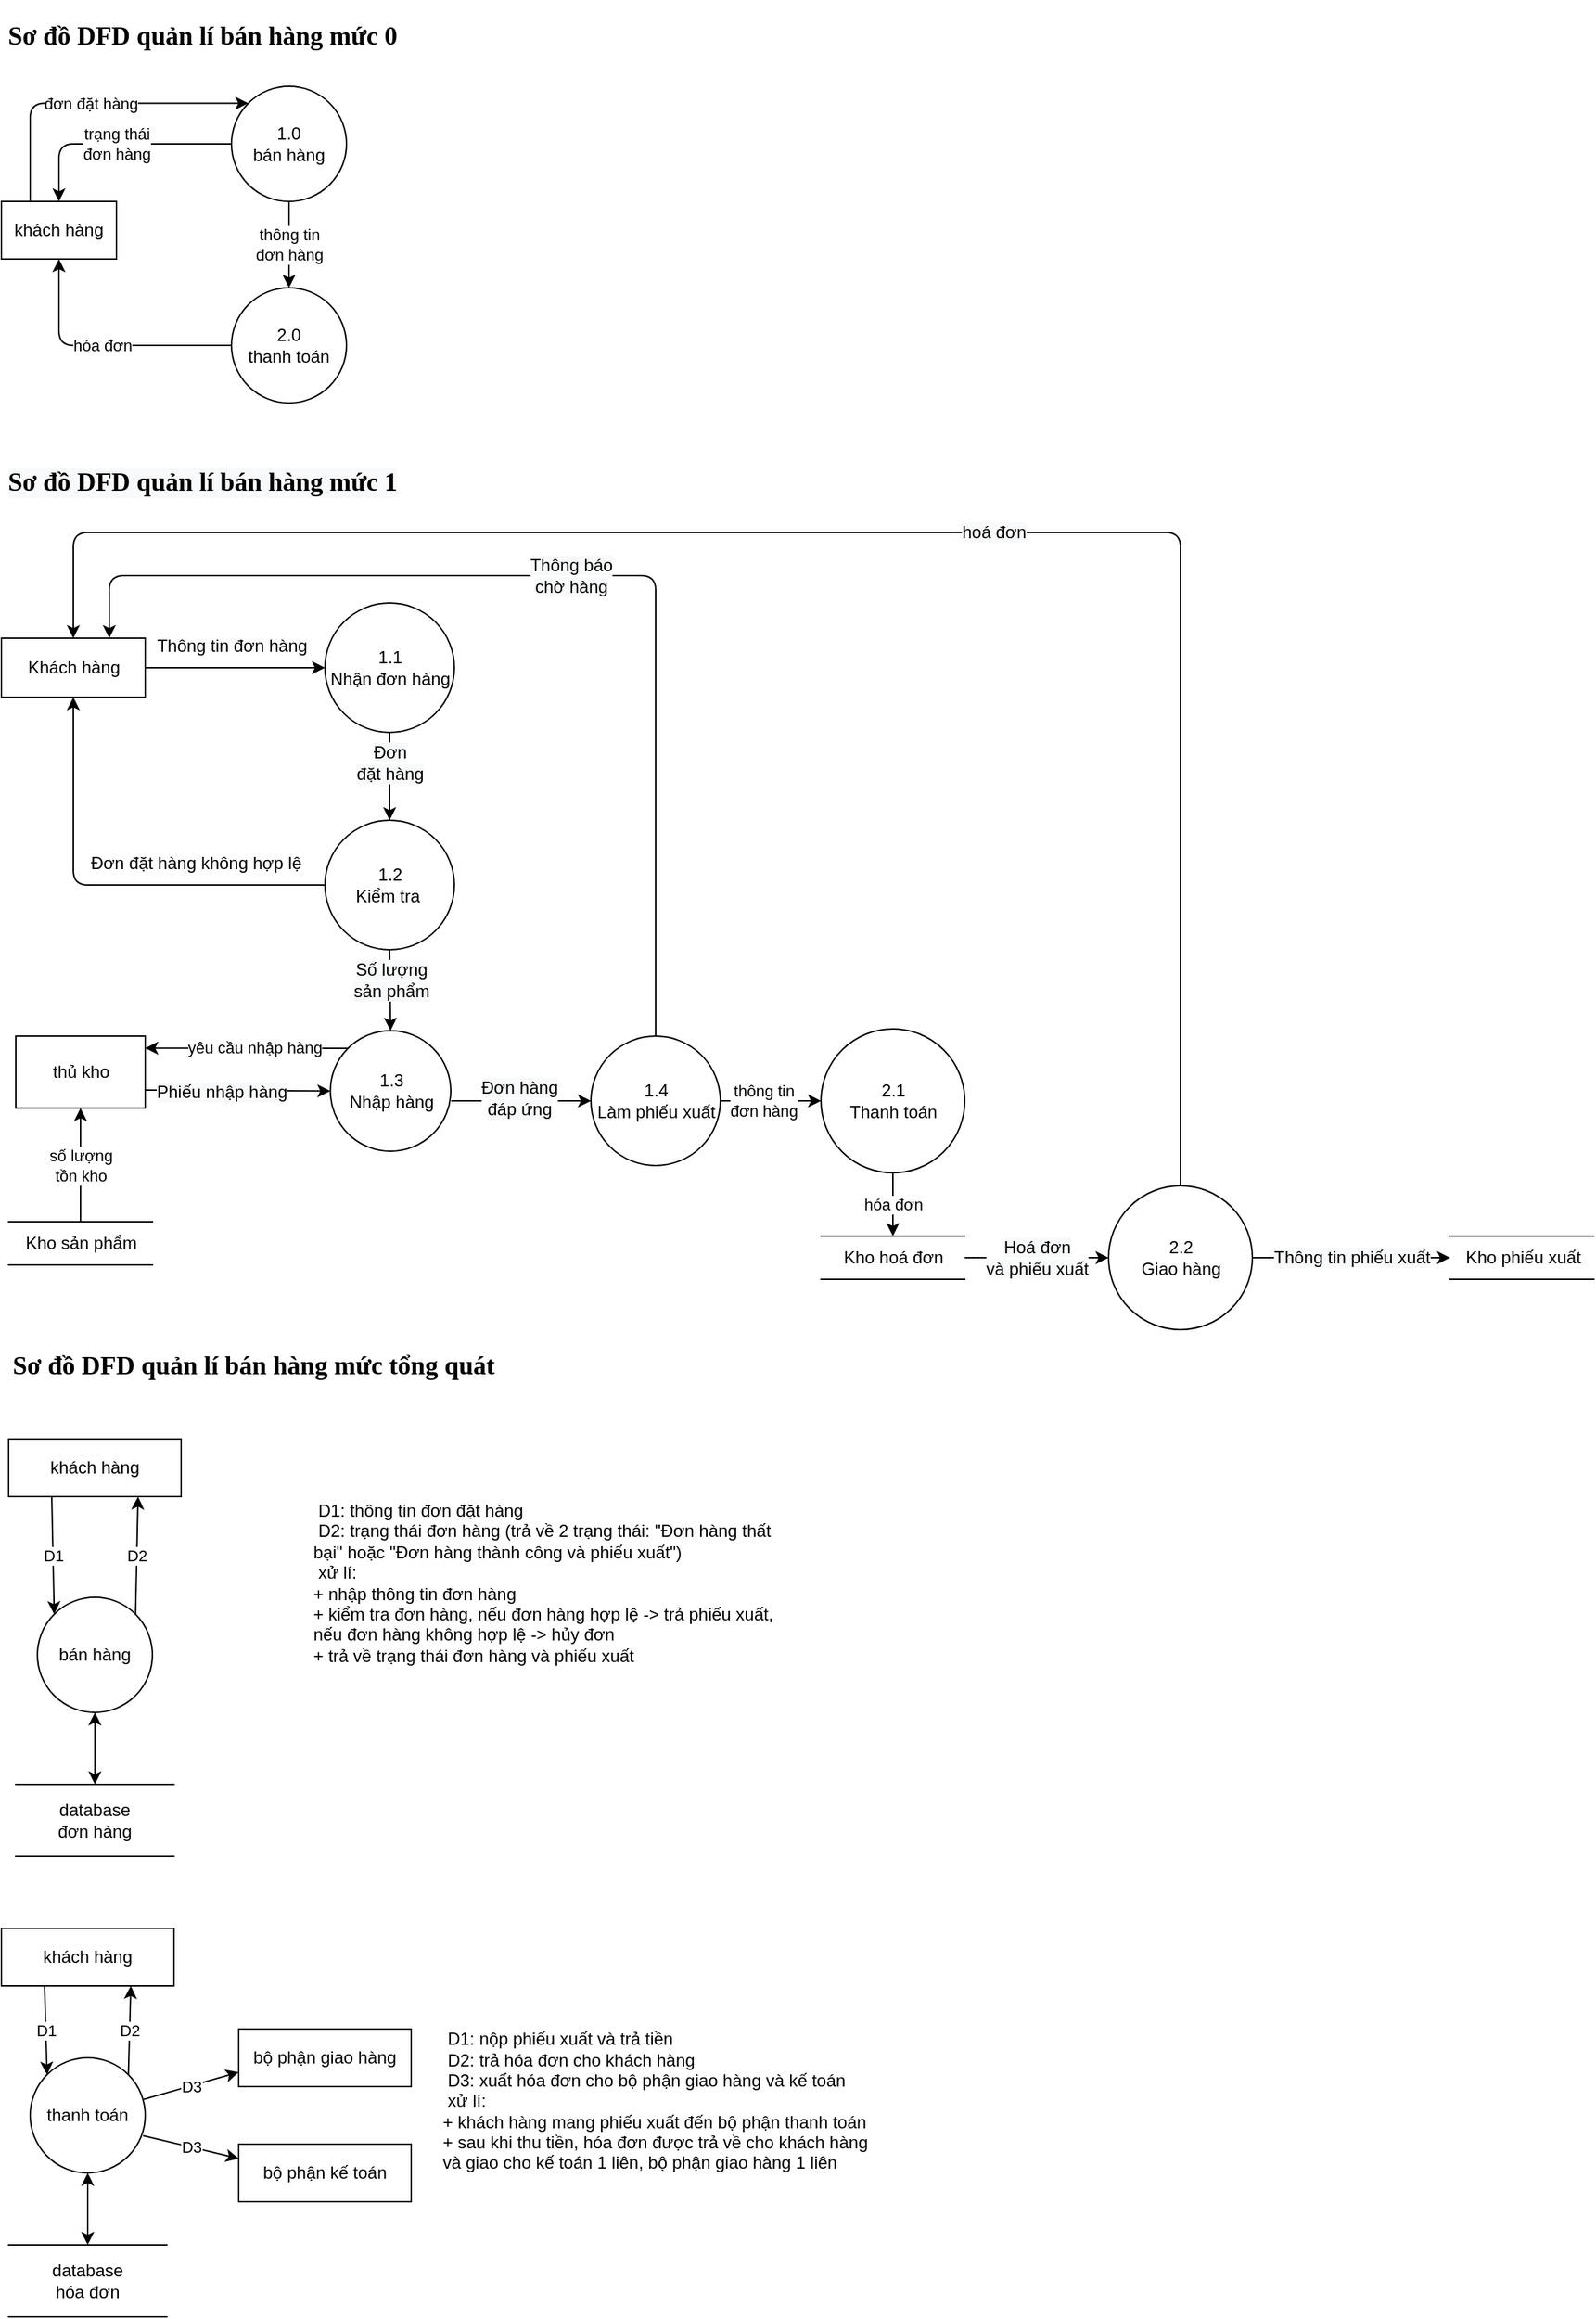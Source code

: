 <mxfile version="13.8.8" type="device" pages="2"><diagram id="dVIoN1nVZwSdm2kmiFdO" name="Page-1"><mxGraphModel dx="983" dy="660" grid="1" gridSize="10" guides="1" tooltips="1" connect="1" arrows="1" fold="1" page="1" pageScale="1" pageWidth="850" pageHeight="1100" math="0" shadow="0"><root><mxCell id="0"/><mxCell id="1" parent="0"/><mxCell id="P45PMPBpKvFGxYUUB0HV-1" value="Khách hàng" style="html=1;dashed=0;whitespace=wrap;" parent="1" vertex="1"><mxGeometry x="40" y="443.5" width="100" height="41" as="geometry"/></mxCell><mxCell id="P45PMPBpKvFGxYUUB0HV-2" value="1.1&lt;br&gt;Nhận đơn hàng" style="shape=ellipse;html=1;dashed=0;whitespace=wrap;aspect=fixed;perimeter=ellipsePerimeter;" parent="1" vertex="1"><mxGeometry x="265" y="419" width="90" height="90" as="geometry"/></mxCell><mxCell id="P45PMPBpKvFGxYUUB0HV-3" value="" style="endArrow=classic;html=1;exitX=1;exitY=0.5;exitDx=0;exitDy=0;entryX=0;entryY=0.5;entryDx=0;entryDy=0;" parent="1" source="P45PMPBpKvFGxYUUB0HV-1" target="P45PMPBpKvFGxYUUB0HV-2" edge="1"><mxGeometry width="50" height="50" relative="1" as="geometry"><mxPoint x="340" y="519" as="sourcePoint"/><mxPoint x="390" y="469" as="targetPoint"/></mxGeometry></mxCell><mxCell id="P45PMPBpKvFGxYUUB0HV-4" value="Thông tin đơn hàng" style="text;html=1;align=center;verticalAlign=middle;resizable=0;points=[];autosize=1;" parent="1" vertex="1"><mxGeometry x="140" y="439" width="120" height="20" as="geometry"/></mxCell><mxCell id="P45PMPBpKvFGxYUUB0HV-5" value="1.2&lt;br&gt;Kiểm tra&amp;nbsp;" style="shape=ellipse;html=1;dashed=0;whitespace=wrap;aspect=fixed;perimeter=ellipsePerimeter;" parent="1" vertex="1"><mxGeometry x="265" y="570" width="90" height="90" as="geometry"/></mxCell><mxCell id="P45PMPBpKvFGxYUUB0HV-6" value="" style="endArrow=classic;html=1;exitX=0.5;exitY=1;exitDx=0;exitDy=0;" parent="1" source="P45PMPBpKvFGxYUUB0HV-2" target="P45PMPBpKvFGxYUUB0HV-5" edge="1"><mxGeometry width="50" height="50" relative="1" as="geometry"><mxPoint x="430.03" y="520" as="sourcePoint"/><mxPoint x="455" y="554.23" as="targetPoint"/></mxGeometry></mxCell><mxCell id="n1yZakhPSZZIms9G2Caz-18" value="&lt;span style=&quot;font-size: 12px ; background-color: rgb(248 , 249 , 250)&quot;&gt;Đơn&lt;br&gt;đặt hàng&lt;/span&gt;" style="edgeLabel;html=1;align=center;verticalAlign=middle;resizable=0;points=[];" parent="P45PMPBpKvFGxYUUB0HV-6" vertex="1" connectable="0"><mxGeometry x="0.337" relative="1" as="geometry"><mxPoint y="-20" as="offset"/></mxGeometry></mxCell><mxCell id="P45PMPBpKvFGxYUUB0HV-8" value="" style="endArrow=classic;html=1;entryX=0.5;entryY=1;entryDx=0;entryDy=0;exitX=0;exitY=0.5;exitDx=0;exitDy=0;edgeStyle=orthogonalEdgeStyle;" parent="1" source="P45PMPBpKvFGxYUUB0HV-5" target="P45PMPBpKvFGxYUUB0HV-1" edge="1"><mxGeometry width="50" height="50" relative="1" as="geometry"><mxPoint x="410" y="609" as="sourcePoint"/><mxPoint x="460" y="559" as="targetPoint"/></mxGeometry></mxCell><mxCell id="P45PMPBpKvFGxYUUB0HV-9" value="Đơn đặt hàng không hợp lệ" style="text;html=1;align=center;verticalAlign=middle;resizable=0;points=[];autosize=1;" parent="1" vertex="1"><mxGeometry x="95" y="590" width="160" height="20" as="geometry"/></mxCell><mxCell id="P45PMPBpKvFGxYUUB0HV-10" value="" style="endArrow=classic;html=1;exitX=0.5;exitY=1;exitDx=0;exitDy=0;entryX=0.5;entryY=0;entryDx=0;entryDy=0;" parent="1" source="P45PMPBpKvFGxYUUB0HV-5" target="P45PMPBpKvFGxYUUB0HV-13" edge="1"><mxGeometry width="50" height="50" relative="1" as="geometry"><mxPoint x="410" y="739" as="sourcePoint"/><mxPoint x="375" y="809" as="targetPoint"/></mxGeometry></mxCell><mxCell id="n1yZakhPSZZIms9G2Caz-20" value="&lt;span style=&quot;font-size: 12px ; background-color: rgb(248 , 249 , 250)&quot;&gt;Số lượng&lt;br&gt;sản phẩm&lt;/span&gt;" style="edgeLabel;html=1;align=center;verticalAlign=middle;resizable=0;points=[];" parent="P45PMPBpKvFGxYUUB0HV-10" vertex="1" connectable="0"><mxGeometry x="0.255" y="1" relative="1" as="geometry"><mxPoint x="-1" y="-15" as="offset"/></mxGeometry></mxCell><mxCell id="P45PMPBpKvFGxYUUB0HV-11" value="Kho sản phẩm" style="html=1;dashed=0;whitespace=wrap;shape=partialRectangle;right=0;left=0;" parent="1" vertex="1"><mxGeometry x="45" y="849" width="100" height="30" as="geometry"/></mxCell><mxCell id="P45PMPBpKvFGxYUUB0HV-13" value="1.3&lt;br&gt;Nhập hàng" style="shape=ellipse;html=1;dashed=0;whitespace=wrap;aspect=fixed;perimeter=ellipsePerimeter;" parent="1" vertex="1"><mxGeometry x="268.75" y="716.25" width="83.75" height="83.75" as="geometry"/></mxCell><mxCell id="P45PMPBpKvFGxYUUB0HV-14" value="" style="endArrow=classic;html=1;exitX=1;exitY=0.75;exitDx=0;exitDy=0;entryX=0;entryY=0.5;entryDx=0;entryDy=0;" parent="1" source="n1yZakhPSZZIms9G2Caz-26" target="P45PMPBpKvFGxYUUB0HV-13" edge="1"><mxGeometry width="50" height="50" relative="1" as="geometry"><mxPoint x="320" y="869" as="sourcePoint"/><mxPoint x="280" y="763" as="targetPoint"/></mxGeometry></mxCell><mxCell id="n1yZakhPSZZIms9G2Caz-28" value="&lt;span style=&quot;font-size: 12px ; background-color: rgb(248 , 249 , 250)&quot;&gt;Phiếu nhập hàng&lt;/span&gt;" style="edgeLabel;html=1;align=center;verticalAlign=middle;resizable=0;points=[];rotation=0;" parent="P45PMPBpKvFGxYUUB0HV-14" vertex="1" connectable="0"><mxGeometry x="0.493" y="1" relative="1" as="geometry"><mxPoint x="-43.34" y="1.4" as="offset"/></mxGeometry></mxCell><mxCell id="P45PMPBpKvFGxYUUB0HV-17" value="" style="endArrow=classic;html=1;edgeStyle=orthogonalEdgeStyle;exitX=0.5;exitY=0;exitDx=0;exitDy=0;entryX=0.75;entryY=0;entryDx=0;entryDy=0;" parent="1" source="P45PMPBpKvFGxYUUB0HV-19" target="P45PMPBpKvFGxYUUB0HV-1" edge="1"><mxGeometry width="50" height="50" relative="1" as="geometry"><mxPoint x="490" y="889.0" as="sourcePoint"/><mxPoint x="110.0" y="443.5" as="targetPoint"/><Array as="points"><mxPoint x="495" y="400"/><mxPoint x="115" y="400"/></Array></mxGeometry></mxCell><mxCell id="n1yZakhPSZZIms9G2Caz-19" value="&lt;span style=&quot;font-size: 12px ; background-color: rgb(248 , 249 , 250)&quot;&gt;Thông báo&lt;br&gt;chờ hàng&lt;/span&gt;" style="edgeLabel;html=1;align=center;verticalAlign=middle;resizable=0;points=[];" parent="P45PMPBpKvFGxYUUB0HV-17" vertex="1" connectable="0"><mxGeometry x="0.092" relative="1" as="geometry"><mxPoint x="26.67" as="offset"/></mxGeometry></mxCell><mxCell id="P45PMPBpKvFGxYUUB0HV-19" value="1.4&lt;br&gt;Làm phiếu xuất" style="shape=ellipse;html=1;dashed=0;whitespace=wrap;aspect=fixed;perimeter=ellipsePerimeter;" parent="1" vertex="1"><mxGeometry x="450" y="720" width="90" height="90" as="geometry"/></mxCell><mxCell id="P45PMPBpKvFGxYUUB0HV-20" value="" style="endArrow=classic;html=1;entryX=0;entryY=0.5;entryDx=0;entryDy=0;exitX=1.004;exitY=0.582;exitDx=0;exitDy=0;edgeStyle=orthogonalEdgeStyle;exitPerimeter=0;" parent="1" source="P45PMPBpKvFGxYUUB0HV-13" target="P45PMPBpKvFGxYUUB0HV-19" edge="1"><mxGeometry width="50" height="50" relative="1" as="geometry"><mxPoint x="440" y="799" as="sourcePoint"/><mxPoint x="490" y="749" as="targetPoint"/></mxGeometry></mxCell><mxCell id="n1yZakhPSZZIms9G2Caz-21" value="&lt;span style=&quot;font-size: 12px ; background-color: rgb(248 , 249 , 250)&quot;&gt;Đơn hàng&lt;br&gt;đáp ứng&lt;/span&gt;" style="edgeLabel;html=1;align=center;verticalAlign=middle;resizable=0;points=[];" parent="P45PMPBpKvFGxYUUB0HV-20" vertex="1" connectable="0"><mxGeometry x="-0.481" y="2" relative="1" as="geometry"><mxPoint x="22.16" y="-0.17" as="offset"/></mxGeometry></mxCell><mxCell id="P45PMPBpKvFGxYUUB0HV-24" value="2.1&lt;br&gt;Thanh toán" style="shape=ellipse;html=1;dashed=0;whitespace=wrap;aspect=fixed;perimeter=ellipsePerimeter;" parent="1" vertex="1"><mxGeometry x="610" y="715" width="100" height="100" as="geometry"/></mxCell><mxCell id="P45PMPBpKvFGxYUUB0HV-27" value="Kho hoá đơn" style="html=1;dashed=0;whitespace=wrap;shape=partialRectangle;right=0;left=0;" parent="1" vertex="1"><mxGeometry x="610" y="859" width="100" height="30" as="geometry"/></mxCell><mxCell id="P45PMPBpKvFGxYUUB0HV-28" value="hóa đơn" style="endArrow=classic;html=1;entryX=0.5;entryY=0;entryDx=0;entryDy=0;exitX=0.5;exitY=1;exitDx=0;exitDy=0;" parent="1" source="P45PMPBpKvFGxYUUB0HV-24" target="P45PMPBpKvFGxYUUB0HV-27" edge="1"><mxGeometry width="50" height="50" relative="1" as="geometry"><mxPoint x="720" y="789" as="sourcePoint"/><mxPoint x="850" y="859" as="targetPoint"/></mxGeometry></mxCell><mxCell id="P45PMPBpKvFGxYUUB0HV-29" value="2.2&lt;br&gt;Giao hàng" style="shape=ellipse;html=1;dashed=0;whitespace=wrap;aspect=fixed;perimeter=ellipsePerimeter;" parent="1" vertex="1"><mxGeometry x="810" y="824" width="100" height="100" as="geometry"/></mxCell><mxCell id="P45PMPBpKvFGxYUUB0HV-31" value="&lt;span style=&quot;color: rgb(0 , 0 , 0) ; font-family: &amp;#34;helvetica&amp;#34; ; font-size: 12px ; font-style: normal ; font-weight: 400 ; letter-spacing: normal ; text-align: center ; text-indent: 0px ; text-transform: none ; word-spacing: 0px ; background-color: rgb(248 , 249 , 250) ; display: inline ; float: none&quot;&gt;Hoá đơn&lt;br&gt;và phiếu xuất&lt;/span&gt;" style="endArrow=classic;html=1;exitX=1;exitY=0.5;exitDx=0;exitDy=0;entryX=0;entryY=0.5;entryDx=0;entryDy=0;" parent="1" source="P45PMPBpKvFGxYUUB0HV-27" target="P45PMPBpKvFGxYUUB0HV-29" edge="1"><mxGeometry width="50" height="50" relative="1" as="geometry"><mxPoint x="840" y="899" as="sourcePoint"/><mxPoint x="821.147" y="862.516" as="targetPoint"/></mxGeometry></mxCell><mxCell id="P45PMPBpKvFGxYUUB0HV-35" value="Kho phiếu xuất" style="html=1;dashed=0;whitespace=wrap;shape=partialRectangle;right=0;left=0;" parent="1" vertex="1"><mxGeometry x="1047.5" y="859" width="100" height="30" as="geometry"/></mxCell><mxCell id="P45PMPBpKvFGxYUUB0HV-36" value="&lt;span style=&quot;font-size: 12px ; background-color: rgb(248 , 249 , 250)&quot;&gt;Thông tin phiếu xuất&lt;/span&gt;" style="endArrow=classic;html=1;entryX=0;entryY=0.5;entryDx=0;entryDy=0;" parent="1" source="P45PMPBpKvFGxYUUB0HV-29" target="P45PMPBpKvFGxYUUB0HV-35" edge="1"><mxGeometry width="50" height="50" relative="1" as="geometry"><mxPoint x="810" y="899" as="sourcePoint"/><mxPoint x="860" y="849" as="targetPoint"/></mxGeometry></mxCell><mxCell id="P45PMPBpKvFGxYUUB0HV-37" value="" style="endArrow=classic;html=1;edgeStyle=orthogonalEdgeStyle;exitX=0.5;exitY=0;exitDx=0;exitDy=0;entryX=0.5;entryY=0;entryDx=0;entryDy=0;" parent="1" source="P45PMPBpKvFGxYUUB0HV-29" target="P45PMPBpKvFGxYUUB0HV-1" edge="1"><mxGeometry width="50" height="50" relative="1" as="geometry"><mxPoint x="930" y="789" as="sourcePoint"/><mxPoint x="620" y="459" as="targetPoint"/><Array as="points"><mxPoint x="860" y="370"/><mxPoint x="90" y="370"/></Array></mxGeometry></mxCell><mxCell id="n1yZakhPSZZIms9G2Caz-22" value="&lt;span style=&quot;font-size: 12px ; background-color: rgb(248 , 249 , 250)&quot;&gt;hoá đơn&lt;/span&gt;" style="edgeLabel;html=1;align=center;verticalAlign=middle;resizable=0;points=[];" parent="P45PMPBpKvFGxYUUB0HV-37" vertex="1" connectable="0"><mxGeometry x="-0.124" y="3" relative="1" as="geometry"><mxPoint x="-15.43" y="-3" as="offset"/></mxGeometry></mxCell><mxCell id="P45PMPBpKvFGxYUUB0HV-39" style="edgeStyle=orthogonalEdgeStyle;rounded=0;orthogonalLoop=1;jettySize=auto;html=1;exitX=0.5;exitY=1;exitDx=0;exitDy=0;" parent="1" source="P45PMPBpKvFGxYUUB0HV-19" target="P45PMPBpKvFGxYUUB0HV-19" edge="1"><mxGeometry relative="1" as="geometry"/></mxCell><mxCell id="QkppPAhEAZkR_xWDi-ei-34" value="&lt;h3&gt;&lt;font face=&quot;Times New Roman&quot; style=&quot;font-size: 18px&quot;&gt;Sơ đồ DFD quản lí bán hàng mức tổng quát&lt;/font&gt;&lt;/h3&gt;" style="text;html=1;align=center;verticalAlign=middle;resizable=0;points=[];autosize=1;" parent="1" vertex="1"><mxGeometry x="40" y="924" width="350" height="50" as="geometry"/></mxCell><mxCell id="n1yZakhPSZZIms9G2Caz-4" value="khách hàng" style="rounded=0;whiteSpace=wrap;html=1;" parent="1" vertex="1"><mxGeometry x="40" y="140" width="80" height="40" as="geometry"/></mxCell><mxCell id="n1yZakhPSZZIms9G2Caz-5" value="1.0&lt;br&gt;bán hàng" style="ellipse;whiteSpace=wrap;html=1;aspect=fixed;" parent="1" vertex="1"><mxGeometry x="200" y="60" width="80" height="80" as="geometry"/></mxCell><mxCell id="n1yZakhPSZZIms9G2Caz-6" value="2.0&lt;br&gt;thanh toán" style="ellipse;whiteSpace=wrap;html=1;aspect=fixed;" parent="1" vertex="1"><mxGeometry x="200" y="200" width="80" height="80" as="geometry"/></mxCell><mxCell id="n1yZakhPSZZIms9G2Caz-7" value="đơn đặt hàng" style="endArrow=classic;html=1;exitX=0.25;exitY=0;exitDx=0;exitDy=0;entryX=0;entryY=0;entryDx=0;entryDy=0;edgeStyle=orthogonalEdgeStyle;" parent="1" source="n1yZakhPSZZIms9G2Caz-4" target="n1yZakhPSZZIms9G2Caz-5" edge="1"><mxGeometry width="50" height="50" relative="1" as="geometry"><mxPoint x="390" y="190" as="sourcePoint"/><mxPoint x="440" y="140" as="targetPoint"/></mxGeometry></mxCell><mxCell id="n1yZakhPSZZIms9G2Caz-8" value="" style="endArrow=classic;html=1;exitX=0.5;exitY=1;exitDx=0;exitDy=0;entryX=0.5;entryY=0;entryDx=0;entryDy=0;" parent="1" source="n1yZakhPSZZIms9G2Caz-5" target="n1yZakhPSZZIms9G2Caz-6" edge="1"><mxGeometry width="50" height="50" relative="1" as="geometry"><mxPoint x="400" y="110" as="sourcePoint"/><mxPoint x="450" y="60" as="targetPoint"/></mxGeometry></mxCell><mxCell id="n1yZakhPSZZIms9G2Caz-9" value="thông tin&lt;br&gt;đơn hàng" style="edgeLabel;html=1;align=center;verticalAlign=middle;resizable=0;points=[];" parent="n1yZakhPSZZIms9G2Caz-8" vertex="1" connectable="0"><mxGeometry x="-0.312" y="1" relative="1" as="geometry"><mxPoint x="-1" y="9.17" as="offset"/></mxGeometry></mxCell><mxCell id="n1yZakhPSZZIms9G2Caz-10" value="hóa đơn" style="endArrow=classic;html=1;exitX=0;exitY=0.5;exitDx=0;exitDy=0;entryX=0.5;entryY=1;entryDx=0;entryDy=0;edgeStyle=orthogonalEdgeStyle;" parent="1" source="n1yZakhPSZZIms9G2Caz-6" target="n1yZakhPSZZIms9G2Caz-4" edge="1"><mxGeometry width="50" height="50" relative="1" as="geometry"><mxPoint x="400" y="180" as="sourcePoint"/><mxPoint x="450" y="130" as="targetPoint"/></mxGeometry></mxCell><mxCell id="n1yZakhPSZZIms9G2Caz-16" value="&lt;h3&gt;&lt;font face=&quot;Times New Roman&quot; style=&quot;font-size: 18px&quot;&gt;Sơ đồ DFD quản lí bán hàng mức 0&lt;/font&gt;&lt;/h3&gt;" style="text;html=1;strokeColor=none;fillColor=none;align=center;verticalAlign=middle;whiteSpace=wrap;rounded=0;" parent="1" vertex="1"><mxGeometry x="40" y="10" width="280" height="30" as="geometry"/></mxCell><mxCell id="n1yZakhPSZZIms9G2Caz-17" value="&#10;&#10;&lt;h3 style=&quot;color: rgb(0, 0, 0); font-family: helvetica; font-style: normal; letter-spacing: normal; text-align: center; text-indent: 0px; text-transform: none; word-spacing: 0px; background-color: rgb(248, 249, 250);&quot;&gt;&lt;font face=&quot;Times New Roman&quot; style=&quot;font-size: 18px&quot;&gt;Sơ đồ DFD quản lí bán hàng mức 1&lt;/font&gt;&lt;/h3&gt;&#10;&#10;" style="text;html=1;strokeColor=none;fillColor=none;align=center;verticalAlign=middle;whiteSpace=wrap;rounded=0;" parent="1" vertex="1"><mxGeometry x="40" y="320" width="280" height="30" as="geometry"/></mxCell><mxCell id="n1yZakhPSZZIms9G2Caz-26" value="thủ kho" style="html=1;dashed=0;whitespace=wrap;" parent="1" vertex="1"><mxGeometry x="50" y="720" width="90" height="50" as="geometry"/></mxCell><mxCell id="n1yZakhPSZZIms9G2Caz-29" value="yêu cầu nhập hàng" style="endArrow=classic;html=1;exitX=0;exitY=0;exitDx=0;exitDy=0;entryX=1;entryY=0.167;entryDx=0;entryDy=0;entryPerimeter=0;" parent="1" source="P45PMPBpKvFGxYUUB0HV-13" target="n1yZakhPSZZIms9G2Caz-26" edge="1"><mxGeometry x="-0.069" width="50" height="50" relative="1" as="geometry"><mxPoint x="360" y="820" as="sourcePoint"/><mxPoint x="140" y="740" as="targetPoint"/><mxPoint as="offset"/></mxGeometry></mxCell><mxCell id="n1yZakhPSZZIms9G2Caz-31" value="số lượng&lt;br&gt;tồn kho" style="endArrow=classic;html=1;exitX=0.5;exitY=0;exitDx=0;exitDy=0;entryX=0.5;entryY=1;entryDx=0;entryDy=0;" parent="1" source="P45PMPBpKvFGxYUUB0HV-11" target="n1yZakhPSZZIms9G2Caz-26" edge="1"><mxGeometry width="50" height="50" relative="1" as="geometry"><mxPoint x="360" y="820" as="sourcePoint"/><mxPoint x="410" y="770" as="targetPoint"/></mxGeometry></mxCell><mxCell id="n1yZakhPSZZIms9G2Caz-32" value="" style="endArrow=classic;html=1;exitX=1;exitY=0.5;exitDx=0;exitDy=0;entryX=0;entryY=0.5;entryDx=0;entryDy=0;" parent="1" source="P45PMPBpKvFGxYUUB0HV-19" target="P45PMPBpKvFGxYUUB0HV-24" edge="1"><mxGeometry width="50" height="50" relative="1" as="geometry"><mxPoint x="600" y="640" as="sourcePoint"/><mxPoint x="650" y="590" as="targetPoint"/></mxGeometry></mxCell><mxCell id="n1yZakhPSZZIms9G2Caz-33" value="thông tin&lt;br&gt;đơn hàng" style="edgeLabel;html=1;align=center;verticalAlign=middle;resizable=0;points=[];" parent="n1yZakhPSZZIms9G2Caz-32" vertex="1" connectable="0"><mxGeometry x="-0.312" y="2" relative="1" as="geometry"><mxPoint x="5.83" y="2" as="offset"/></mxGeometry></mxCell><mxCell id="jiCYqXtaMrhPEBBAPTYI-1" value="trạng thái&lt;br&gt;đơn hàng" style="endArrow=classic;html=1;exitX=0;exitY=0.5;exitDx=0;exitDy=0;entryX=0.5;entryY=0;entryDx=0;entryDy=0;edgeStyle=orthogonalEdgeStyle;" edge="1" parent="1" source="n1yZakhPSZZIms9G2Caz-5" target="n1yZakhPSZZIms9G2Caz-4"><mxGeometry width="50" height="50" relative="1" as="geometry"><mxPoint x="330" y="270" as="sourcePoint"/><mxPoint x="380" y="220" as="targetPoint"/></mxGeometry></mxCell><mxCell id="jiCYqXtaMrhPEBBAPTYI-4" value="khách hàng" style="rounded=0;whiteSpace=wrap;html=1;" vertex="1" parent="1"><mxGeometry x="45" y="1000" width="120" height="40" as="geometry"/></mxCell><mxCell id="jiCYqXtaMrhPEBBAPTYI-5" value="bán hàng" style="ellipse;whiteSpace=wrap;html=1;aspect=fixed;" vertex="1" parent="1"><mxGeometry x="65" y="1110" width="80" height="80" as="geometry"/></mxCell><mxCell id="jiCYqXtaMrhPEBBAPTYI-6" value="D1" style="endArrow=classic;html=1;exitX=0.25;exitY=1;exitDx=0;exitDy=0;entryX=0;entryY=0;entryDx=0;entryDy=0;" edge="1" parent="1" source="jiCYqXtaMrhPEBBAPTYI-4" target="jiCYqXtaMrhPEBBAPTYI-5"><mxGeometry width="50" height="50" relative="1" as="geometry"><mxPoint x="135" y="1190" as="sourcePoint"/><mxPoint x="185" y="1140" as="targetPoint"/></mxGeometry></mxCell><mxCell id="jiCYqXtaMrhPEBBAPTYI-7" value="D2" style="endArrow=classic;html=1;exitX=1;exitY=0;exitDx=0;exitDy=0;entryX=0.75;entryY=1;entryDx=0;entryDy=0;" edge="1" parent="1" source="jiCYqXtaMrhPEBBAPTYI-5" target="jiCYqXtaMrhPEBBAPTYI-4"><mxGeometry width="50" height="50" relative="1" as="geometry"><mxPoint x="135" y="1190" as="sourcePoint"/><mxPoint x="185" y="1140" as="targetPoint"/></mxGeometry></mxCell><mxCell id="jiCYqXtaMrhPEBBAPTYI-8" value="&amp;nbsp;D1: thông tin đơn đặt hàng&lt;br&gt;&amp;nbsp;D2: trạng thái đơn hàng (trả về 2 trạng thái: &quot;Đơn hàng thất bại&quot; hoặc &quot;Đơn hàng thành công và phiếu xuất&quot;)&lt;br&gt;&amp;nbsp;xử lí:&lt;br&gt;+ nhập thông tin đơn hàng&lt;br&gt;+ kiểm tra đơn hàng, nếu đơn hàng hợp lệ -&amp;gt; trả phiếu xuất, nếu đơn hàng không hợp lệ -&amp;gt; hủy đơn&lt;br&gt;+ trả về trạng thái đơn hàng và phiếu xuất" style="text;html=1;strokeColor=none;fillColor=none;align=left;verticalAlign=middle;whiteSpace=wrap;rounded=0;" vertex="1" parent="1"><mxGeometry x="255" y="1010" width="340" height="180" as="geometry"/></mxCell><mxCell id="jiCYqXtaMrhPEBBAPTYI-9" value="database&lt;br&gt;đơn hàng" style="shape=partialRectangle;whiteSpace=wrap;html=1;left=0;right=0;fillColor=none;" vertex="1" parent="1"><mxGeometry x="50" y="1240" width="110" height="50" as="geometry"/></mxCell><mxCell id="jiCYqXtaMrhPEBBAPTYI-10" value="" style="endArrow=classic;startArrow=classic;html=1;exitX=0.5;exitY=0;exitDx=0;exitDy=0;entryX=0.5;entryY=1;entryDx=0;entryDy=0;" edge="1" parent="1" source="jiCYqXtaMrhPEBBAPTYI-9" target="jiCYqXtaMrhPEBBAPTYI-5"><mxGeometry width="50" height="50" relative="1" as="geometry"><mxPoint x="135" y="1180" as="sourcePoint"/><mxPoint x="185" y="1130" as="targetPoint"/></mxGeometry></mxCell><mxCell id="jiCYqXtaMrhPEBBAPTYI-11" value="khách hàng" style="rounded=0;whiteSpace=wrap;html=1;" vertex="1" parent="1"><mxGeometry x="40" y="1340" width="120" height="40" as="geometry"/></mxCell><mxCell id="jiCYqXtaMrhPEBBAPTYI-12" value="thanh toán" style="ellipse;whiteSpace=wrap;html=1;aspect=fixed;" vertex="1" parent="1"><mxGeometry x="60" y="1430" width="80" height="80" as="geometry"/></mxCell><mxCell id="jiCYqXtaMrhPEBBAPTYI-13" value="D1" style="endArrow=none;html=1;exitX=0;exitY=0;exitDx=0;exitDy=0;startArrow=classic;startFill=1;endFill=0;entryX=0.25;entryY=1;entryDx=0;entryDy=0;" edge="1" parent="1" source="jiCYqXtaMrhPEBBAPTYI-12" target="jiCYqXtaMrhPEBBAPTYI-11"><mxGeometry width="50" height="50" relative="1" as="geometry"><mxPoint x="130" y="1530" as="sourcePoint"/><mxPoint x="35" y="1450" as="targetPoint"/></mxGeometry></mxCell><mxCell id="jiCYqXtaMrhPEBBAPTYI-14" value="D2" style="endArrow=none;html=1;exitX=0.75;exitY=1;exitDx=0;exitDy=0;startArrow=classic;startFill=1;endFill=0;entryX=1;entryY=0;entryDx=0;entryDy=0;" edge="1" parent="1" source="jiCYqXtaMrhPEBBAPTYI-11" target="jiCYqXtaMrhPEBBAPTYI-12"><mxGeometry width="50" height="50" relative="1" as="geometry"><mxPoint x="130" y="1530" as="sourcePoint"/><mxPoint x="165" y="1410" as="targetPoint"/></mxGeometry></mxCell><mxCell id="jiCYqXtaMrhPEBBAPTYI-15" value="database&lt;br&gt;hóa đơn" style="shape=partialRectangle;whiteSpace=wrap;html=1;left=0;right=0;fillColor=none;" vertex="1" parent="1"><mxGeometry x="45" y="1560" width="110" height="50" as="geometry"/></mxCell><mxCell id="jiCYqXtaMrhPEBBAPTYI-16" value="" style="endArrow=classic;startArrow=classic;html=1;exitX=0.5;exitY=0;exitDx=0;exitDy=0;entryX=0.5;entryY=1;entryDx=0;entryDy=0;" edge="1" parent="1" source="jiCYqXtaMrhPEBBAPTYI-15" target="jiCYqXtaMrhPEBBAPTYI-12"><mxGeometry width="50" height="50" relative="1" as="geometry"><mxPoint x="130" y="1520" as="sourcePoint"/><mxPoint x="180" y="1470" as="targetPoint"/></mxGeometry></mxCell><mxCell id="jiCYqXtaMrhPEBBAPTYI-17" value="&amp;nbsp;D1: nộp phiếu xuất và trả tiền&lt;br&gt;&amp;nbsp;D2: trả hóa đơn cho khách hàng&lt;br&gt;&amp;nbsp;D3: xuất hóa đơn cho bộ phận giao hàng và kế toán&lt;br&gt;&amp;nbsp;xử lí:&lt;br&gt;+ khách hàng mang phiếu xuất đến bộ phận thanh toán&lt;br&gt;+ sau khi thu tiền, hóa đơn được trả về cho khách hàng và giao cho kế toán 1 liên, bộ phận giao hàng 1 liên" style="text;html=1;strokeColor=none;fillColor=none;align=left;verticalAlign=middle;whiteSpace=wrap;rounded=0;" vertex="1" parent="1"><mxGeometry x="345" y="1370" width="300" height="180" as="geometry"/></mxCell><mxCell id="jiCYqXtaMrhPEBBAPTYI-18" value="bộ phận giao hàng" style="rounded=0;whiteSpace=wrap;html=1;" vertex="1" parent="1"><mxGeometry x="205" y="1410" width="120" height="40" as="geometry"/></mxCell><mxCell id="jiCYqXtaMrhPEBBAPTYI-19" value="bộ phận kế toán" style="rounded=0;whiteSpace=wrap;html=1;" vertex="1" parent="1"><mxGeometry x="205" y="1490" width="120" height="40" as="geometry"/></mxCell><mxCell id="jiCYqXtaMrhPEBBAPTYI-20" value="D3" style="endArrow=classic;html=1;entryX=0;entryY=0.75;entryDx=0;entryDy=0;" edge="1" parent="1" source="jiCYqXtaMrhPEBBAPTYI-12" target="jiCYqXtaMrhPEBBAPTYI-18"><mxGeometry width="50" height="50" relative="1" as="geometry"><mxPoint x="305" y="1470" as="sourcePoint"/><mxPoint x="355" y="1420" as="targetPoint"/></mxGeometry></mxCell><mxCell id="jiCYqXtaMrhPEBBAPTYI-21" value="D3" style="endArrow=classic;html=1;entryX=0;entryY=0.25;entryDx=0;entryDy=0;exitX=0.981;exitY=0.676;exitDx=0;exitDy=0;exitPerimeter=0;" edge="1" parent="1" source="jiCYqXtaMrhPEBBAPTYI-12" target="jiCYqXtaMrhPEBBAPTYI-19"><mxGeometry width="50" height="50" relative="1" as="geometry"><mxPoint x="148.461" y="1469.011" as="sourcePoint"/><mxPoint x="215" y="1450" as="targetPoint"/></mxGeometry></mxCell></root></mxGraphModel></diagram><diagram id="DJmzmKYGNiU4faothm4c" name="Page-2"><mxGraphModel dx="5120" dy="2960" grid="1" gridSize="10" guides="1" tooltips="1" connect="1" arrows="1" fold="1" page="1" pageScale="1" pageWidth="850" pageHeight="1100" math="0" shadow="0"><root><mxCell id="D2vWWAcs5XNDrYqbdoFp-0"/><mxCell id="D2vWWAcs5XNDrYqbdoFp-1" parent="D2vWWAcs5XNDrYqbdoFp-0"/></root></mxGraphModel></diagram></mxfile>
